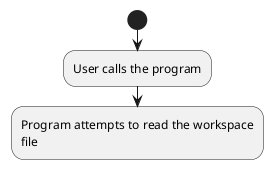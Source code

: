 @startuml
start
:User calls the program;
:Program attempts to read the workspace
file;
@enduml
@startuml
if (Git is installed) then (yes)
        :Get base ref to check against;
        :Use `git` to check changed files;
        :Compare the list of files with the project paths
        and get the list of directly affected projects;
else (no)
        :Exit with error;
        stop
endif
@enduml
@startuml
:Read the project definitions to
get the list of projects that depend
on the affected project list;

:Add the dependants to the affecte list;

:Print list of affected projects;
note left
        We should consider a parsable format
end note

stop
@enduml
